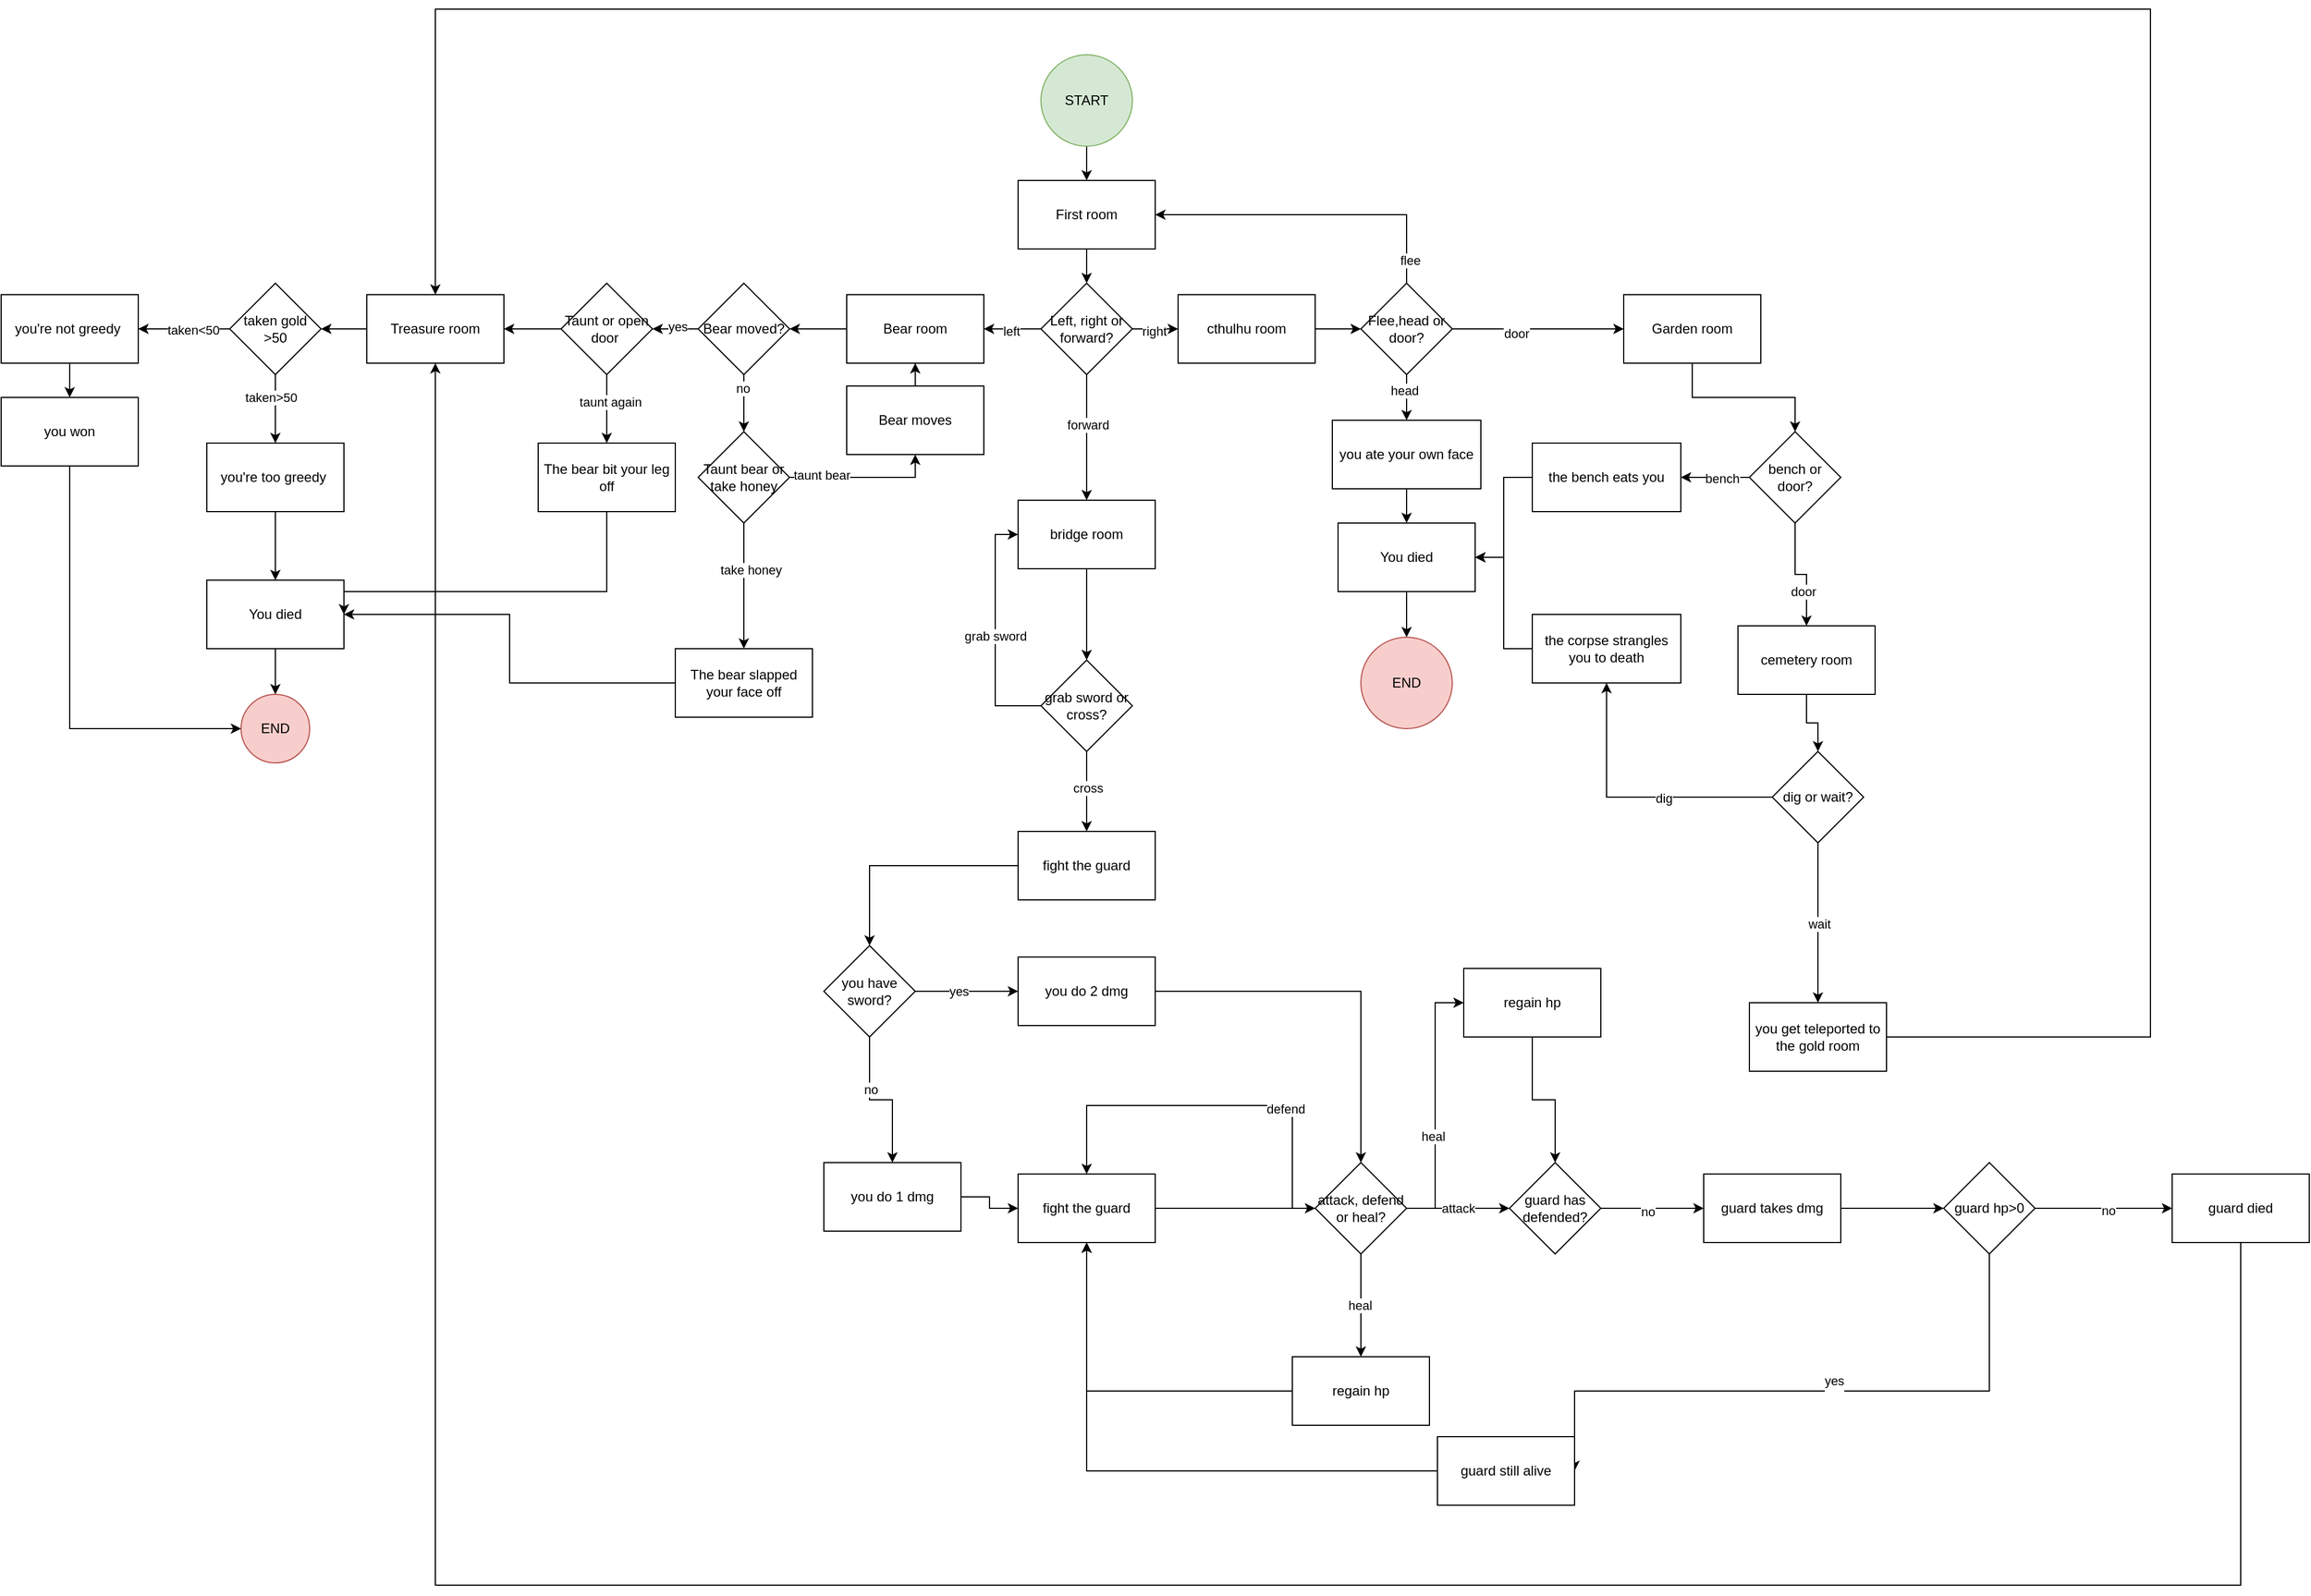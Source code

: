 <mxfile version="24.7.10" pages="2">
  <diagram name="Página-1" id="IPiSCsVuicXZOyVSZkQF">
    <mxGraphModel dx="2491" dy="942" grid="1" gridSize="10" guides="1" tooltips="1" connect="1" arrows="1" fold="1" page="1" pageScale="1" pageWidth="827" pageHeight="1169" math="0" shadow="0">
      <root>
        <mxCell id="0" />
        <mxCell id="1" parent="0" />
        <mxCell id="GqZu_Kpr3Vsi0uJEM66i-24" style="edgeStyle=orthogonalEdgeStyle;rounded=0;orthogonalLoop=1;jettySize=auto;html=1;" parent="1" source="GqZu_Kpr3Vsi0uJEM66i-6" target="GqZu_Kpr3Vsi0uJEM66i-7" edge="1">
          <mxGeometry relative="1" as="geometry" />
        </mxCell>
        <mxCell id="GqZu_Kpr3Vsi0uJEM66i-6" value="First room" style="rounded=0;whiteSpace=wrap;html=1;" parent="1" vertex="1">
          <mxGeometry x="340" y="190" width="120" height="60" as="geometry" />
        </mxCell>
        <mxCell id="Sv04xWt6ebsorAhr8pF0-8" style="edgeStyle=orthogonalEdgeStyle;rounded=0;orthogonalLoop=1;jettySize=auto;html=1;entryX=1;entryY=0.5;entryDx=0;entryDy=0;" parent="1" source="GqZu_Kpr3Vsi0uJEM66i-7" target="GqZu_Kpr3Vsi0uJEM66i-12" edge="1">
          <mxGeometry relative="1" as="geometry" />
        </mxCell>
        <mxCell id="Sv04xWt6ebsorAhr8pF0-9" value="left" style="edgeLabel;html=1;align=center;verticalAlign=middle;resizable=0;points=[];" parent="Sv04xWt6ebsorAhr8pF0-8" vertex="1" connectable="0">
          <mxGeometry x="0.022" y="2" relative="1" as="geometry">
            <mxPoint x="-1" as="offset" />
          </mxGeometry>
        </mxCell>
        <mxCell id="Sv04xWt6ebsorAhr8pF0-10" style="edgeStyle=orthogonalEdgeStyle;rounded=0;orthogonalLoop=1;jettySize=auto;html=1;entryX=0;entryY=0.5;entryDx=0;entryDy=0;" parent="1" source="GqZu_Kpr3Vsi0uJEM66i-7" target="GqZu_Kpr3Vsi0uJEM66i-8" edge="1">
          <mxGeometry relative="1" as="geometry" />
        </mxCell>
        <mxCell id="Sv04xWt6ebsorAhr8pF0-11" value="right" style="edgeLabel;html=1;align=center;verticalAlign=middle;resizable=0;points=[];" parent="Sv04xWt6ebsorAhr8pF0-10" vertex="1" connectable="0">
          <mxGeometry x="-0.033" y="-2" relative="1" as="geometry">
            <mxPoint x="-1" as="offset" />
          </mxGeometry>
        </mxCell>
        <mxCell id="mcAH8xgN1Ncy57Z1CsI_-1" style="edgeStyle=orthogonalEdgeStyle;rounded=0;orthogonalLoop=1;jettySize=auto;html=1;entryX=0.5;entryY=0;entryDx=0;entryDy=0;" edge="1" parent="1" source="GqZu_Kpr3Vsi0uJEM66i-7" target="mcAH8xgN1Ncy57Z1CsI_-2">
          <mxGeometry relative="1" as="geometry">
            <mxPoint x="400" y="470" as="targetPoint" />
          </mxGeometry>
        </mxCell>
        <mxCell id="mcAH8xgN1Ncy57Z1CsI_-3" value="forward" style="edgeLabel;html=1;align=center;verticalAlign=middle;resizable=0;points=[];" vertex="1" connectable="0" parent="mcAH8xgN1Ncy57Z1CsI_-1">
          <mxGeometry x="-0.202" y="1" relative="1" as="geometry">
            <mxPoint as="offset" />
          </mxGeometry>
        </mxCell>
        <mxCell id="GqZu_Kpr3Vsi0uJEM66i-7" value="Left, right or forward?" style="rhombus;whiteSpace=wrap;html=1;" parent="1" vertex="1">
          <mxGeometry x="360" y="280" width="80" height="80" as="geometry" />
        </mxCell>
        <mxCell id="Sv04xWt6ebsorAhr8pF0-12" style="edgeStyle=orthogonalEdgeStyle;rounded=0;orthogonalLoop=1;jettySize=auto;html=1;entryX=0;entryY=0.5;entryDx=0;entryDy=0;" parent="1" source="GqZu_Kpr3Vsi0uJEM66i-8" target="GqZu_Kpr3Vsi0uJEM66i-9" edge="1">
          <mxGeometry relative="1" as="geometry" />
        </mxCell>
        <mxCell id="GqZu_Kpr3Vsi0uJEM66i-8" value="cthulhu room" style="rounded=0;whiteSpace=wrap;html=1;" parent="1" vertex="1">
          <mxGeometry x="480" y="290" width="120" height="60" as="geometry" />
        </mxCell>
        <mxCell id="Sv04xWt6ebsorAhr8pF0-13" style="edgeStyle=orthogonalEdgeStyle;rounded=0;orthogonalLoop=1;jettySize=auto;html=1;entryX=0;entryY=0.5;entryDx=0;entryDy=0;" parent="1" source="GqZu_Kpr3Vsi0uJEM66i-9" target="GqZu_Kpr3Vsi0uJEM66i-22" edge="1">
          <mxGeometry relative="1" as="geometry" />
        </mxCell>
        <mxCell id="Sv04xWt6ebsorAhr8pF0-14" value="head" style="edgeLabel;html=1;align=center;verticalAlign=middle;resizable=0;points=[];" parent="Sv04xWt6ebsorAhr8pF0-13" vertex="1" connectable="0">
          <mxGeometry x="-0.333" y="-2" relative="1" as="geometry">
            <mxPoint as="offset" />
          </mxGeometry>
        </mxCell>
        <mxCell id="Sv04xWt6ebsorAhr8pF0-17" style="edgeStyle=orthogonalEdgeStyle;rounded=0;orthogonalLoop=1;jettySize=auto;html=1;entryX=1;entryY=0.5;entryDx=0;entryDy=0;" parent="1" source="GqZu_Kpr3Vsi0uJEM66i-9" target="GqZu_Kpr3Vsi0uJEM66i-6" edge="1">
          <mxGeometry relative="1" as="geometry">
            <Array as="points">
              <mxPoint x="680" y="220" />
            </Array>
          </mxGeometry>
        </mxCell>
        <mxCell id="Sv04xWt6ebsorAhr8pF0-18" value="flee" style="edgeLabel;html=1;align=center;verticalAlign=middle;resizable=0;points=[];" parent="Sv04xWt6ebsorAhr8pF0-17" vertex="1" connectable="0">
          <mxGeometry x="-0.857" y="-3" relative="1" as="geometry">
            <mxPoint as="offset" />
          </mxGeometry>
        </mxCell>
        <mxCell id="mcAH8xgN1Ncy57Z1CsI_-73" style="edgeStyle=orthogonalEdgeStyle;rounded=0;orthogonalLoop=1;jettySize=auto;html=1;entryX=0;entryY=0.5;entryDx=0;entryDy=0;" edge="1" parent="1" source="GqZu_Kpr3Vsi0uJEM66i-9" target="mcAH8xgN1Ncy57Z1CsI_-75">
          <mxGeometry relative="1" as="geometry">
            <mxPoint x="830" y="320.0" as="targetPoint" />
          </mxGeometry>
        </mxCell>
        <mxCell id="mcAH8xgN1Ncy57Z1CsI_-74" value="door" style="edgeLabel;html=1;align=center;verticalAlign=middle;resizable=0;points=[];" vertex="1" connectable="0" parent="mcAH8xgN1Ncy57Z1CsI_-73">
          <mxGeometry x="-0.255" y="-4" relative="1" as="geometry">
            <mxPoint as="offset" />
          </mxGeometry>
        </mxCell>
        <mxCell id="GqZu_Kpr3Vsi0uJEM66i-9" value="Flee,head or door?" style="rhombus;whiteSpace=wrap;html=1;" parent="1" vertex="1">
          <mxGeometry x="640" y="280" width="80" height="80" as="geometry" />
        </mxCell>
        <mxCell id="Sv04xWt6ebsorAhr8pF0-45" style="edgeStyle=orthogonalEdgeStyle;rounded=0;orthogonalLoop=1;jettySize=auto;html=1;entryX=0.5;entryY=0;entryDx=0;entryDy=0;" parent="1" source="GqZu_Kpr3Vsi0uJEM66i-10" target="GqZu_Kpr3Vsi0uJEM66i-6" edge="1">
          <mxGeometry relative="1" as="geometry" />
        </mxCell>
        <mxCell id="GqZu_Kpr3Vsi0uJEM66i-10" value="START" style="ellipse;whiteSpace=wrap;html=1;aspect=fixed;fillColor=#d5e8d4;strokeColor=#82b366;" parent="1" vertex="1">
          <mxGeometry x="360" y="80" width="80" height="80" as="geometry" />
        </mxCell>
        <mxCell id="GqZu_Kpr3Vsi0uJEM66i-11" value="END" style="ellipse;whiteSpace=wrap;html=1;aspect=fixed;fillColor=#f8cecc;strokeColor=#b85450;" parent="1" vertex="1">
          <mxGeometry x="-340" y="640" width="60" height="60" as="geometry" />
        </mxCell>
        <mxCell id="Sv04xWt6ebsorAhr8pF0-28" style="edgeStyle=orthogonalEdgeStyle;rounded=0;orthogonalLoop=1;jettySize=auto;html=1;entryX=1;entryY=0.5;entryDx=0;entryDy=0;" parent="1" source="GqZu_Kpr3Vsi0uJEM66i-12" target="GqZu_Kpr3Vsi0uJEM66i-13" edge="1">
          <mxGeometry relative="1" as="geometry" />
        </mxCell>
        <mxCell id="GqZu_Kpr3Vsi0uJEM66i-12" value="Bear room" style="rounded=0;whiteSpace=wrap;html=1;" parent="1" vertex="1">
          <mxGeometry x="190" y="290" width="120" height="60" as="geometry" />
        </mxCell>
        <mxCell id="Sv04xWt6ebsorAhr8pF0-19" style="edgeStyle=orthogonalEdgeStyle;rounded=0;orthogonalLoop=1;jettySize=auto;html=1;entryX=0.5;entryY=0;entryDx=0;entryDy=0;" parent="1" source="GqZu_Kpr3Vsi0uJEM66i-13" target="GqZu_Kpr3Vsi0uJEM66i-20" edge="1">
          <mxGeometry relative="1" as="geometry" />
        </mxCell>
        <mxCell id="Sv04xWt6ebsorAhr8pF0-20" value="no" style="edgeLabel;html=1;align=center;verticalAlign=middle;resizable=0;points=[];" parent="Sv04xWt6ebsorAhr8pF0-19" vertex="1" connectable="0">
          <mxGeometry x="-0.533" y="-1" relative="1" as="geometry">
            <mxPoint as="offset" />
          </mxGeometry>
        </mxCell>
        <mxCell id="Sv04xWt6ebsorAhr8pF0-29" style="edgeStyle=orthogonalEdgeStyle;rounded=0;orthogonalLoop=1;jettySize=auto;html=1;entryX=1;entryY=0.5;entryDx=0;entryDy=0;" parent="1" source="GqZu_Kpr3Vsi0uJEM66i-13" target="GqZu_Kpr3Vsi0uJEM66i-25" edge="1">
          <mxGeometry relative="1" as="geometry" />
        </mxCell>
        <mxCell id="Sv04xWt6ebsorAhr8pF0-30" value="yes" style="edgeLabel;html=1;align=center;verticalAlign=middle;resizable=0;points=[];" parent="Sv04xWt6ebsorAhr8pF0-29" vertex="1" connectable="0">
          <mxGeometry x="-0.133" y="-2" relative="1" as="geometry">
            <mxPoint x="-1" as="offset" />
          </mxGeometry>
        </mxCell>
        <mxCell id="GqZu_Kpr3Vsi0uJEM66i-13" value="Bear moved?" style="rhombus;whiteSpace=wrap;html=1;" parent="1" vertex="1">
          <mxGeometry x="60" y="280" width="80" height="80" as="geometry" />
        </mxCell>
        <mxCell id="Sv04xWt6ebsorAhr8pF0-21" style="edgeStyle=orthogonalEdgeStyle;rounded=0;orthogonalLoop=1;jettySize=auto;html=1;entryX=0.5;entryY=1;entryDx=0;entryDy=0;" parent="1" source="GqZu_Kpr3Vsi0uJEM66i-20" target="Sv04xWt6ebsorAhr8pF0-26" edge="1">
          <mxGeometry relative="1" as="geometry">
            <mxPoint x="290" y="440" as="targetPoint" />
          </mxGeometry>
        </mxCell>
        <mxCell id="Sv04xWt6ebsorAhr8pF0-25" value="taunt bear" style="edgeLabel;html=1;align=center;verticalAlign=middle;resizable=0;points=[];" parent="Sv04xWt6ebsorAhr8pF0-21" vertex="1" connectable="0">
          <mxGeometry x="-0.557" y="2" relative="1" as="geometry">
            <mxPoint x="-1" as="offset" />
          </mxGeometry>
        </mxCell>
        <mxCell id="Sv04xWt6ebsorAhr8pF0-23" style="edgeStyle=orthogonalEdgeStyle;rounded=0;orthogonalLoop=1;jettySize=auto;html=1;entryX=0.5;entryY=0;entryDx=0;entryDy=0;" parent="1" source="GqZu_Kpr3Vsi0uJEM66i-20" target="GqZu_Kpr3Vsi0uJEM66i-21" edge="1">
          <mxGeometry relative="1" as="geometry" />
        </mxCell>
        <mxCell id="Sv04xWt6ebsorAhr8pF0-24" value="take honey" style="edgeLabel;html=1;align=center;verticalAlign=middle;resizable=0;points=[];" parent="Sv04xWt6ebsorAhr8pF0-23" vertex="1" connectable="0">
          <mxGeometry x="-0.267" y="6" relative="1" as="geometry">
            <mxPoint as="offset" />
          </mxGeometry>
        </mxCell>
        <mxCell id="GqZu_Kpr3Vsi0uJEM66i-20" value="Taunt bear or take honey" style="rhombus;whiteSpace=wrap;html=1;" parent="1" vertex="1">
          <mxGeometry x="60" y="410" width="80" height="80" as="geometry" />
        </mxCell>
        <mxCell id="Sv04xWt6ebsorAhr8pF0-34" style="edgeStyle=orthogonalEdgeStyle;rounded=0;orthogonalLoop=1;jettySize=auto;html=1;entryX=1;entryY=0.5;entryDx=0;entryDy=0;" parent="1" source="GqZu_Kpr3Vsi0uJEM66i-21" target="Sv04xWt6ebsorAhr8pF0-4" edge="1">
          <mxGeometry relative="1" as="geometry" />
        </mxCell>
        <mxCell id="GqZu_Kpr3Vsi0uJEM66i-21" value="The bear slapped your face off" style="rounded=0;whiteSpace=wrap;html=1;" parent="1" vertex="1">
          <mxGeometry x="40" y="600" width="120" height="60" as="geometry" />
        </mxCell>
        <mxCell id="Sv04xWt6ebsorAhr8pF0-15" style="edgeStyle=orthogonalEdgeStyle;rounded=0;orthogonalLoop=1;jettySize=auto;html=1;entryX=0.5;entryY=0;entryDx=0;entryDy=0;" parent="1" source="GqZu_Kpr3Vsi0uJEM66i-22" target="GqZu_Kpr3Vsi0uJEM66i-23" edge="1">
          <mxGeometry relative="1" as="geometry" />
        </mxCell>
        <mxCell id="GqZu_Kpr3Vsi0uJEM66i-22" value="you ate your own face" style="rounded=0;whiteSpace=wrap;html=1;direction=south;" parent="1" vertex="1">
          <mxGeometry x="615" y="400" width="130" height="60" as="geometry" />
        </mxCell>
        <mxCell id="Sv04xWt6ebsorAhr8pF0-16" style="edgeStyle=orthogonalEdgeStyle;rounded=0;orthogonalLoop=1;jettySize=auto;html=1;entryX=0.5;entryY=0;entryDx=0;entryDy=0;" parent="1" source="GqZu_Kpr3Vsi0uJEM66i-23" target="Sv04xWt6ebsorAhr8pF0-5" edge="1">
          <mxGeometry relative="1" as="geometry" />
        </mxCell>
        <mxCell id="GqZu_Kpr3Vsi0uJEM66i-23" value="You died" style="rounded=0;whiteSpace=wrap;html=1;" parent="1" vertex="1">
          <mxGeometry x="620" y="490" width="120" height="60" as="geometry" />
        </mxCell>
        <mxCell id="Sv04xWt6ebsorAhr8pF0-31" style="edgeStyle=orthogonalEdgeStyle;rounded=0;orthogonalLoop=1;jettySize=auto;html=1;entryX=0.5;entryY=0;entryDx=0;entryDy=0;" parent="1" source="GqZu_Kpr3Vsi0uJEM66i-25" target="Sv04xWt6ebsorAhr8pF0-22" edge="1">
          <mxGeometry relative="1" as="geometry" />
        </mxCell>
        <mxCell id="Sv04xWt6ebsorAhr8pF0-32" value="taunt again" style="edgeLabel;html=1;align=center;verticalAlign=middle;resizable=0;points=[];" parent="Sv04xWt6ebsorAhr8pF0-31" vertex="1" connectable="0">
          <mxGeometry x="-0.222" y="3" relative="1" as="geometry">
            <mxPoint as="offset" />
          </mxGeometry>
        </mxCell>
        <mxCell id="Sv04xWt6ebsorAhr8pF0-36" style="edgeStyle=orthogonalEdgeStyle;rounded=0;orthogonalLoop=1;jettySize=auto;html=1;entryX=1;entryY=0.5;entryDx=0;entryDy=0;" parent="1" source="GqZu_Kpr3Vsi0uJEM66i-25" target="GqZu_Kpr3Vsi0uJEM66i-27" edge="1">
          <mxGeometry relative="1" as="geometry" />
        </mxCell>
        <mxCell id="GqZu_Kpr3Vsi0uJEM66i-25" value="Taunt or open door&amp;nbsp;" style="rhombus;whiteSpace=wrap;html=1;" parent="1" vertex="1">
          <mxGeometry x="-60" y="280" width="80" height="80" as="geometry" />
        </mxCell>
        <mxCell id="Sv04xWt6ebsorAhr8pF0-37" style="edgeStyle=orthogonalEdgeStyle;rounded=0;orthogonalLoop=1;jettySize=auto;html=1;entryX=1;entryY=0.5;entryDx=0;entryDy=0;" parent="1" source="GqZu_Kpr3Vsi0uJEM66i-27" target="Sv04xWt6ebsorAhr8pF0-1" edge="1">
          <mxGeometry relative="1" as="geometry" />
        </mxCell>
        <mxCell id="GqZu_Kpr3Vsi0uJEM66i-27" value="Treasure room" style="rounded=0;whiteSpace=wrap;html=1;" parent="1" vertex="1">
          <mxGeometry x="-230" y="290" width="120" height="60" as="geometry" />
        </mxCell>
        <mxCell id="Sv04xWt6ebsorAhr8pF0-38" style="edgeStyle=orthogonalEdgeStyle;rounded=0;orthogonalLoop=1;jettySize=auto;html=1;entryX=0.5;entryY=0;entryDx=0;entryDy=0;" parent="1" source="Sv04xWt6ebsorAhr8pF0-1" target="Sv04xWt6ebsorAhr8pF0-2" edge="1">
          <mxGeometry relative="1" as="geometry" />
        </mxCell>
        <mxCell id="Sv04xWt6ebsorAhr8pF0-40" value="taken&amp;gt;50" style="edgeLabel;html=1;align=center;verticalAlign=middle;resizable=0;points=[];" parent="Sv04xWt6ebsorAhr8pF0-38" vertex="1" connectable="0">
          <mxGeometry x="-0.329" y="-4" relative="1" as="geometry">
            <mxPoint as="offset" />
          </mxGeometry>
        </mxCell>
        <mxCell id="Sv04xWt6ebsorAhr8pF0-41" style="edgeStyle=orthogonalEdgeStyle;rounded=0;orthogonalLoop=1;jettySize=auto;html=1;entryX=1;entryY=0.5;entryDx=0;entryDy=0;" parent="1" source="Sv04xWt6ebsorAhr8pF0-1" target="Sv04xWt6ebsorAhr8pF0-3" edge="1">
          <mxGeometry relative="1" as="geometry" />
        </mxCell>
        <mxCell id="Sv04xWt6ebsorAhr8pF0-42" value="taken&amp;lt;50" style="edgeLabel;html=1;align=center;verticalAlign=middle;resizable=0;points=[];" parent="Sv04xWt6ebsorAhr8pF0-41" vertex="1" connectable="0">
          <mxGeometry x="-0.2" y="1" relative="1" as="geometry">
            <mxPoint as="offset" />
          </mxGeometry>
        </mxCell>
        <mxCell id="Sv04xWt6ebsorAhr8pF0-1" value="taken gold &amp;gt;50" style="rhombus;whiteSpace=wrap;html=1;" parent="1" vertex="1">
          <mxGeometry x="-350" y="280" width="80" height="80" as="geometry" />
        </mxCell>
        <mxCell id="Sv04xWt6ebsorAhr8pF0-39" style="edgeStyle=orthogonalEdgeStyle;rounded=0;orthogonalLoop=1;jettySize=auto;html=1;entryX=0.5;entryY=0;entryDx=0;entryDy=0;" parent="1" source="Sv04xWt6ebsorAhr8pF0-2" target="Sv04xWt6ebsorAhr8pF0-4" edge="1">
          <mxGeometry relative="1" as="geometry" />
        </mxCell>
        <mxCell id="Sv04xWt6ebsorAhr8pF0-2" value="you&#39;re too greedy&amp;nbsp;" style="rounded=0;whiteSpace=wrap;html=1;" parent="1" vertex="1">
          <mxGeometry x="-370" y="420" width="120" height="60" as="geometry" />
        </mxCell>
        <mxCell id="Sv04xWt6ebsorAhr8pF0-43" style="edgeStyle=orthogonalEdgeStyle;rounded=0;orthogonalLoop=1;jettySize=auto;html=1;entryX=0.5;entryY=0;entryDx=0;entryDy=0;" parent="1" source="Sv04xWt6ebsorAhr8pF0-3" target="Sv04xWt6ebsorAhr8pF0-6" edge="1">
          <mxGeometry relative="1" as="geometry" />
        </mxCell>
        <mxCell id="Sv04xWt6ebsorAhr8pF0-3" value="you&#39;re not greedy&amp;nbsp;" style="rounded=0;whiteSpace=wrap;html=1;" parent="1" vertex="1">
          <mxGeometry x="-550" y="290" width="120" height="60" as="geometry" />
        </mxCell>
        <mxCell id="Sv04xWt6ebsorAhr8pF0-35" style="edgeStyle=orthogonalEdgeStyle;rounded=0;orthogonalLoop=1;jettySize=auto;html=1;" parent="1" source="Sv04xWt6ebsorAhr8pF0-4" target="GqZu_Kpr3Vsi0uJEM66i-11" edge="1">
          <mxGeometry relative="1" as="geometry" />
        </mxCell>
        <mxCell id="Sv04xWt6ebsorAhr8pF0-4" value="You died" style="rounded=0;whiteSpace=wrap;html=1;" parent="1" vertex="1">
          <mxGeometry x="-370" y="540" width="120" height="60" as="geometry" />
        </mxCell>
        <mxCell id="Sv04xWt6ebsorAhr8pF0-5" value="END" style="ellipse;whiteSpace=wrap;html=1;aspect=fixed;fillColor=#f8cecc;strokeColor=#b85450;" parent="1" vertex="1">
          <mxGeometry x="640" y="590" width="80" height="80" as="geometry" />
        </mxCell>
        <mxCell id="Sv04xWt6ebsorAhr8pF0-44" style="edgeStyle=orthogonalEdgeStyle;rounded=0;orthogonalLoop=1;jettySize=auto;html=1;entryX=0;entryY=0.5;entryDx=0;entryDy=0;" parent="1" source="Sv04xWt6ebsorAhr8pF0-6" target="GqZu_Kpr3Vsi0uJEM66i-11" edge="1">
          <mxGeometry relative="1" as="geometry">
            <Array as="points">
              <mxPoint x="-490" y="670" />
            </Array>
          </mxGeometry>
        </mxCell>
        <mxCell id="Sv04xWt6ebsorAhr8pF0-6" value="you won" style="rounded=0;whiteSpace=wrap;html=1;" parent="1" vertex="1">
          <mxGeometry x="-550" y="380" width="120" height="60" as="geometry" />
        </mxCell>
        <mxCell id="Sv04xWt6ebsorAhr8pF0-33" style="edgeStyle=orthogonalEdgeStyle;rounded=0;orthogonalLoop=1;jettySize=auto;html=1;entryX=1;entryY=0.5;entryDx=0;entryDy=0;" parent="1" source="Sv04xWt6ebsorAhr8pF0-22" target="Sv04xWt6ebsorAhr8pF0-4" edge="1">
          <mxGeometry relative="1" as="geometry">
            <Array as="points">
              <mxPoint x="-20" y="550" />
            </Array>
          </mxGeometry>
        </mxCell>
        <mxCell id="Sv04xWt6ebsorAhr8pF0-22" value="The bear bit your leg off" style="rounded=0;whiteSpace=wrap;html=1;" parent="1" vertex="1">
          <mxGeometry x="-80" y="420" width="120" height="60" as="geometry" />
        </mxCell>
        <mxCell id="Sv04xWt6ebsorAhr8pF0-27" style="edgeStyle=orthogonalEdgeStyle;rounded=0;orthogonalLoop=1;jettySize=auto;html=1;entryX=0.5;entryY=1;entryDx=0;entryDy=0;" parent="1" source="Sv04xWt6ebsorAhr8pF0-26" target="GqZu_Kpr3Vsi0uJEM66i-12" edge="1">
          <mxGeometry relative="1" as="geometry" />
        </mxCell>
        <mxCell id="Sv04xWt6ebsorAhr8pF0-26" value="Bear moves" style="rounded=0;whiteSpace=wrap;html=1;" parent="1" vertex="1">
          <mxGeometry x="190" y="370" width="120" height="60" as="geometry" />
        </mxCell>
        <mxCell id="mcAH8xgN1Ncy57Z1CsI_-12" style="edgeStyle=orthogonalEdgeStyle;rounded=0;orthogonalLoop=1;jettySize=auto;html=1;entryX=0.5;entryY=0;entryDx=0;entryDy=0;" edge="1" parent="1" source="mcAH8xgN1Ncy57Z1CsI_-2" target="mcAH8xgN1Ncy57Z1CsI_-11">
          <mxGeometry relative="1" as="geometry" />
        </mxCell>
        <mxCell id="mcAH8xgN1Ncy57Z1CsI_-2" value="bridge room" style="rounded=0;whiteSpace=wrap;html=1;" vertex="1" parent="1">
          <mxGeometry x="340" y="470" width="120" height="60" as="geometry" />
        </mxCell>
        <mxCell id="mcAH8xgN1Ncy57Z1CsI_-16" style="edgeStyle=orthogonalEdgeStyle;rounded=0;orthogonalLoop=1;jettySize=auto;html=1;entryX=0.5;entryY=0;entryDx=0;entryDy=0;" edge="1" parent="1" source="mcAH8xgN1Ncy57Z1CsI_-8" target="mcAH8xgN1Ncy57Z1CsI_-15">
          <mxGeometry relative="1" as="geometry" />
        </mxCell>
        <mxCell id="mcAH8xgN1Ncy57Z1CsI_-8" value="fight the guard" style="rounded=0;whiteSpace=wrap;html=1;" vertex="1" parent="1">
          <mxGeometry x="340" y="760" width="120" height="60" as="geometry" />
        </mxCell>
        <mxCell id="mcAH8xgN1Ncy57Z1CsI_-13" style="edgeStyle=orthogonalEdgeStyle;rounded=0;orthogonalLoop=1;jettySize=auto;html=1;" edge="1" parent="1" source="mcAH8xgN1Ncy57Z1CsI_-11" target="mcAH8xgN1Ncy57Z1CsI_-8">
          <mxGeometry relative="1" as="geometry" />
        </mxCell>
        <mxCell id="mcAH8xgN1Ncy57Z1CsI_-14" value="cross" style="edgeLabel;html=1;align=center;verticalAlign=middle;resizable=0;points=[];" vertex="1" connectable="0" parent="mcAH8xgN1Ncy57Z1CsI_-13">
          <mxGeometry x="-0.106" y="1" relative="1" as="geometry">
            <mxPoint as="offset" />
          </mxGeometry>
        </mxCell>
        <mxCell id="mcAH8xgN1Ncy57Z1CsI_-23" style="edgeStyle=orthogonalEdgeStyle;rounded=0;orthogonalLoop=1;jettySize=auto;html=1;entryX=0;entryY=0.5;entryDx=0;entryDy=0;" edge="1" parent="1" source="mcAH8xgN1Ncy57Z1CsI_-11" target="mcAH8xgN1Ncy57Z1CsI_-2">
          <mxGeometry relative="1" as="geometry">
            <mxPoint x="300" y="650" as="targetPoint" />
            <Array as="points">
              <mxPoint x="320" y="650" />
              <mxPoint x="320" y="500" />
            </Array>
          </mxGeometry>
        </mxCell>
        <mxCell id="mcAH8xgN1Ncy57Z1CsI_-36" value="grab sword" style="edgeLabel;html=1;align=center;verticalAlign=middle;resizable=0;points=[];" vertex="1" connectable="0" parent="mcAH8xgN1Ncy57Z1CsI_-23">
          <mxGeometry x="-0.033" relative="1" as="geometry">
            <mxPoint as="offset" />
          </mxGeometry>
        </mxCell>
        <mxCell id="mcAH8xgN1Ncy57Z1CsI_-11" value="grab sword or cross?" style="rhombus;whiteSpace=wrap;html=1;" vertex="1" parent="1">
          <mxGeometry x="360" y="610" width="80" height="80" as="geometry" />
        </mxCell>
        <mxCell id="mcAH8xgN1Ncy57Z1CsI_-17" style="edgeStyle=orthogonalEdgeStyle;rounded=0;orthogonalLoop=1;jettySize=auto;html=1;entryX=0.5;entryY=0;entryDx=0;entryDy=0;" edge="1" parent="1" source="mcAH8xgN1Ncy57Z1CsI_-15" target="mcAH8xgN1Ncy57Z1CsI_-19">
          <mxGeometry relative="1" as="geometry">
            <mxPoint x="400" y="1040" as="targetPoint" />
          </mxGeometry>
        </mxCell>
        <mxCell id="mcAH8xgN1Ncy57Z1CsI_-18" value="no" style="edgeLabel;html=1;align=center;verticalAlign=middle;resizable=0;points=[];" vertex="1" connectable="0" parent="mcAH8xgN1Ncy57Z1CsI_-17">
          <mxGeometry x="-0.294" y="1" relative="1" as="geometry">
            <mxPoint as="offset" />
          </mxGeometry>
        </mxCell>
        <mxCell id="mcAH8xgN1Ncy57Z1CsI_-25" style="edgeStyle=orthogonalEdgeStyle;rounded=0;orthogonalLoop=1;jettySize=auto;html=1;entryX=0;entryY=0.5;entryDx=0;entryDy=0;" edge="1" parent="1" source="mcAH8xgN1Ncy57Z1CsI_-15" target="mcAH8xgN1Ncy57Z1CsI_-27">
          <mxGeometry relative="1" as="geometry">
            <mxPoint x="530" y="920" as="targetPoint" />
          </mxGeometry>
        </mxCell>
        <mxCell id="mcAH8xgN1Ncy57Z1CsI_-26" value="yes" style="edgeLabel;html=1;align=center;verticalAlign=middle;resizable=0;points=[];" vertex="1" connectable="0" parent="mcAH8xgN1Ncy57Z1CsI_-25">
          <mxGeometry x="-0.153" relative="1" as="geometry">
            <mxPoint as="offset" />
          </mxGeometry>
        </mxCell>
        <mxCell id="mcAH8xgN1Ncy57Z1CsI_-15" value="you have sword?" style="rhombus;whiteSpace=wrap;html=1;" vertex="1" parent="1">
          <mxGeometry x="170" y="860" width="80" height="80" as="geometry" />
        </mxCell>
        <mxCell id="mcAH8xgN1Ncy57Z1CsI_-22" style="edgeStyle=orthogonalEdgeStyle;rounded=0;orthogonalLoop=1;jettySize=auto;html=1;entryX=0;entryY=0.5;entryDx=0;entryDy=0;" edge="1" parent="1" source="mcAH8xgN1Ncy57Z1CsI_-19" target="mcAH8xgN1Ncy57Z1CsI_-67">
          <mxGeometry relative="1" as="geometry">
            <mxPoint x="520" y="1090" as="targetPoint" />
          </mxGeometry>
        </mxCell>
        <mxCell id="mcAH8xgN1Ncy57Z1CsI_-19" value="you do 1 dmg" style="rounded=0;whiteSpace=wrap;html=1;" vertex="1" parent="1">
          <mxGeometry x="170" y="1050" width="120" height="60" as="geometry" />
        </mxCell>
        <mxCell id="mcAH8xgN1Ncy57Z1CsI_-28" style="edgeStyle=orthogonalEdgeStyle;rounded=0;orthogonalLoop=1;jettySize=auto;html=1;entryX=0.5;entryY=0;entryDx=0;entryDy=0;" edge="1" parent="1" source="mcAH8xgN1Ncy57Z1CsI_-27" target="mcAH8xgN1Ncy57Z1CsI_-35">
          <mxGeometry relative="1" as="geometry">
            <mxPoint x="566.8" y="1061.26" as="targetPoint" />
          </mxGeometry>
        </mxCell>
        <mxCell id="mcAH8xgN1Ncy57Z1CsI_-27" value="you do 2 dmg" style="rounded=0;whiteSpace=wrap;html=1;" vertex="1" parent="1">
          <mxGeometry x="340" y="870" width="120" height="60" as="geometry" />
        </mxCell>
        <mxCell id="mcAH8xgN1Ncy57Z1CsI_-38" style="edgeStyle=orthogonalEdgeStyle;rounded=0;orthogonalLoop=1;jettySize=auto;html=1;entryX=0;entryY=0.5;entryDx=0;entryDy=0;" edge="1" parent="1" source="mcAH8xgN1Ncy57Z1CsI_-35" target="mcAH8xgN1Ncy57Z1CsI_-42">
          <mxGeometry relative="1" as="geometry">
            <mxPoint x="750" y="1090" as="targetPoint" />
          </mxGeometry>
        </mxCell>
        <mxCell id="mcAH8xgN1Ncy57Z1CsI_-39" value="attack" style="edgeLabel;html=1;align=center;verticalAlign=middle;resizable=0;points=[];" vertex="1" connectable="0" parent="mcAH8xgN1Ncy57Z1CsI_-38">
          <mxGeometry x="0.002" relative="1" as="geometry">
            <mxPoint as="offset" />
          </mxGeometry>
        </mxCell>
        <mxCell id="mcAH8xgN1Ncy57Z1CsI_-65" style="edgeStyle=orthogonalEdgeStyle;rounded=0;orthogonalLoop=1;jettySize=auto;html=1;entryX=0;entryY=0.5;entryDx=0;entryDy=0;" edge="1" parent="1" source="mcAH8xgN1Ncy57Z1CsI_-35" target="mcAH8xgN1Ncy57Z1CsI_-64">
          <mxGeometry relative="1" as="geometry" />
        </mxCell>
        <mxCell id="mcAH8xgN1Ncy57Z1CsI_-102" value="heal" style="edgeLabel;html=1;align=center;verticalAlign=middle;resizable=0;points=[];" vertex="1" connectable="0" parent="mcAH8xgN1Ncy57Z1CsI_-65">
          <mxGeometry x="-0.222" y="2" relative="1" as="geometry">
            <mxPoint y="1" as="offset" />
          </mxGeometry>
        </mxCell>
        <mxCell id="mcAH8xgN1Ncy57Z1CsI_-69" style="edgeStyle=orthogonalEdgeStyle;rounded=0;orthogonalLoop=1;jettySize=auto;html=1;entryX=0.5;entryY=0;entryDx=0;entryDy=0;" edge="1" parent="1" source="mcAH8xgN1Ncy57Z1CsI_-35" target="mcAH8xgN1Ncy57Z1CsI_-71">
          <mxGeometry relative="1" as="geometry">
            <mxPoint x="640" y="1210" as="targetPoint" />
          </mxGeometry>
        </mxCell>
        <mxCell id="mcAH8xgN1Ncy57Z1CsI_-70" value="heal" style="edgeLabel;html=1;align=center;verticalAlign=middle;resizable=0;points=[];" vertex="1" connectable="0" parent="mcAH8xgN1Ncy57Z1CsI_-69">
          <mxGeometry x="-0.011" relative="1" as="geometry">
            <mxPoint x="-1" as="offset" />
          </mxGeometry>
        </mxCell>
        <mxCell id="mcAH8xgN1Ncy57Z1CsI_-35" value="attack, defend or heal?" style="rhombus;whiteSpace=wrap;html=1;" vertex="1" parent="1">
          <mxGeometry x="600" y="1050" width="80" height="80" as="geometry" />
        </mxCell>
        <mxCell id="mcAH8xgN1Ncy57Z1CsI_-45" style="edgeStyle=orthogonalEdgeStyle;rounded=0;orthogonalLoop=1;jettySize=auto;html=1;entryX=0;entryY=0.5;entryDx=0;entryDy=0;" edge="1" parent="1" source="mcAH8xgN1Ncy57Z1CsI_-42" target="mcAH8xgN1Ncy57Z1CsI_-47">
          <mxGeometry relative="1" as="geometry">
            <mxPoint x="980" y="1090" as="targetPoint" />
            <Array as="points" />
          </mxGeometry>
        </mxCell>
        <mxCell id="mcAH8xgN1Ncy57Z1CsI_-48" value="no" style="edgeLabel;html=1;align=center;verticalAlign=middle;resizable=0;points=[];" vertex="1" connectable="0" parent="mcAH8xgN1Ncy57Z1CsI_-45">
          <mxGeometry x="-0.086" y="-3" relative="1" as="geometry">
            <mxPoint as="offset" />
          </mxGeometry>
        </mxCell>
        <mxCell id="mcAH8xgN1Ncy57Z1CsI_-42" value="guard has defended?" style="rhombus;whiteSpace=wrap;html=1;" vertex="1" parent="1">
          <mxGeometry x="770" y="1050" width="80" height="80" as="geometry" />
        </mxCell>
        <mxCell id="mcAH8xgN1Ncy57Z1CsI_-49" style="edgeStyle=orthogonalEdgeStyle;rounded=0;orthogonalLoop=1;jettySize=auto;html=1;" edge="1" parent="1" source="mcAH8xgN1Ncy57Z1CsI_-47" target="mcAH8xgN1Ncy57Z1CsI_-50">
          <mxGeometry relative="1" as="geometry">
            <mxPoint x="1150" y="1090" as="targetPoint" />
          </mxGeometry>
        </mxCell>
        <mxCell id="mcAH8xgN1Ncy57Z1CsI_-47" value="guard takes dmg" style="rounded=0;whiteSpace=wrap;html=1;" vertex="1" parent="1">
          <mxGeometry x="940" y="1060" width="120" height="60" as="geometry" />
        </mxCell>
        <mxCell id="mcAH8xgN1Ncy57Z1CsI_-51" style="edgeStyle=orthogonalEdgeStyle;rounded=0;orthogonalLoop=1;jettySize=auto;html=1;entryX=0.5;entryY=1;entryDx=0;entryDy=0;" edge="1" parent="1" source="mcAH8xgN1Ncy57Z1CsI_-54" target="mcAH8xgN1Ncy57Z1CsI_-67">
          <mxGeometry relative="1" as="geometry">
            <Array as="points" />
          </mxGeometry>
        </mxCell>
        <mxCell id="mcAH8xgN1Ncy57Z1CsI_-53" style="edgeStyle=orthogonalEdgeStyle;rounded=0;orthogonalLoop=1;jettySize=auto;html=1;entryX=0;entryY=0.5;entryDx=0;entryDy=0;" edge="1" parent="1" source="mcAH8xgN1Ncy57Z1CsI_-50" target="mcAH8xgN1Ncy57Z1CsI_-58">
          <mxGeometry relative="1" as="geometry">
            <mxPoint x="1300" y="1090" as="targetPoint" />
          </mxGeometry>
        </mxCell>
        <mxCell id="mcAH8xgN1Ncy57Z1CsI_-57" value="no" style="edgeLabel;html=1;align=center;verticalAlign=middle;resizable=0;points=[];" vertex="1" connectable="0" parent="mcAH8xgN1Ncy57Z1CsI_-53">
          <mxGeometry x="0.058" y="-2" relative="1" as="geometry">
            <mxPoint as="offset" />
          </mxGeometry>
        </mxCell>
        <mxCell id="mcAH8xgN1Ncy57Z1CsI_-50" value="guard hp&amp;gt;0" style="rhombus;whiteSpace=wrap;html=1;" vertex="1" parent="1">
          <mxGeometry x="1150" y="1050" width="80" height="80" as="geometry" />
        </mxCell>
        <mxCell id="mcAH8xgN1Ncy57Z1CsI_-55" value="" style="edgeStyle=orthogonalEdgeStyle;rounded=0;orthogonalLoop=1;jettySize=auto;html=1;entryX=1;entryY=0.5;entryDx=0;entryDy=0;" edge="1" parent="1" source="mcAH8xgN1Ncy57Z1CsI_-50" target="mcAH8xgN1Ncy57Z1CsI_-54">
          <mxGeometry relative="1" as="geometry">
            <mxPoint x="1190" y="1130" as="sourcePoint" />
            <mxPoint x="640" y="1130" as="targetPoint" />
            <Array as="points">
              <mxPoint x="1190" y="1250" />
            </Array>
          </mxGeometry>
        </mxCell>
        <mxCell id="mcAH8xgN1Ncy57Z1CsI_-56" value="yes&lt;div&gt;&lt;br&gt;&lt;/div&gt;" style="edgeLabel;html=1;align=center;verticalAlign=middle;resizable=0;points=[];" vertex="1" connectable="0" parent="mcAH8xgN1Ncy57Z1CsI_-55">
          <mxGeometry x="-0.075" y="-2" relative="1" as="geometry">
            <mxPoint as="offset" />
          </mxGeometry>
        </mxCell>
        <mxCell id="mcAH8xgN1Ncy57Z1CsI_-54" value="guard still alive" style="rounded=0;whiteSpace=wrap;html=1;" vertex="1" parent="1">
          <mxGeometry x="707" y="1290" width="120" height="60" as="geometry" />
        </mxCell>
        <mxCell id="mcAH8xgN1Ncy57Z1CsI_-59" style="edgeStyle=orthogonalEdgeStyle;rounded=0;orthogonalLoop=1;jettySize=auto;html=1;entryX=0.5;entryY=1;entryDx=0;entryDy=0;" edge="1" parent="1" source="mcAH8xgN1Ncy57Z1CsI_-58" target="GqZu_Kpr3Vsi0uJEM66i-27">
          <mxGeometry relative="1" as="geometry">
            <Array as="points">
              <mxPoint x="1410" y="1420" />
              <mxPoint x="-170" y="1420" />
            </Array>
          </mxGeometry>
        </mxCell>
        <mxCell id="mcAH8xgN1Ncy57Z1CsI_-58" value="guard died" style="rounded=0;whiteSpace=wrap;html=1;" vertex="1" parent="1">
          <mxGeometry x="1350" y="1060" width="120" height="60" as="geometry" />
        </mxCell>
        <mxCell id="mcAH8xgN1Ncy57Z1CsI_-62" style="edgeStyle=orthogonalEdgeStyle;rounded=0;orthogonalLoop=1;jettySize=auto;html=1;entryX=0.5;entryY=0;entryDx=0;entryDy=0;" edge="1" parent="1" source="mcAH8xgN1Ncy57Z1CsI_-35" target="mcAH8xgN1Ncy57Z1CsI_-67">
          <mxGeometry relative="1" as="geometry">
            <Array as="points">
              <mxPoint x="580" y="1090" />
              <mxPoint x="580" y="1000" />
              <mxPoint x="400" y="1000" />
            </Array>
          </mxGeometry>
        </mxCell>
        <mxCell id="mcAH8xgN1Ncy57Z1CsI_-63" value="defend" style="edgeLabel;html=1;align=center;verticalAlign=middle;resizable=0;points=[];" vertex="1" connectable="0" parent="mcAH8xgN1Ncy57Z1CsI_-62">
          <mxGeometry x="-0.337" y="3" relative="1" as="geometry">
            <mxPoint as="offset" />
          </mxGeometry>
        </mxCell>
        <mxCell id="mcAH8xgN1Ncy57Z1CsI_-66" style="edgeStyle=orthogonalEdgeStyle;rounded=0;orthogonalLoop=1;jettySize=auto;html=1;entryX=0.5;entryY=0;entryDx=0;entryDy=0;" edge="1" parent="1" source="mcAH8xgN1Ncy57Z1CsI_-64" target="mcAH8xgN1Ncy57Z1CsI_-42">
          <mxGeometry relative="1" as="geometry">
            <mxPoint x="840" y="1020" as="targetPoint" />
          </mxGeometry>
        </mxCell>
        <mxCell id="mcAH8xgN1Ncy57Z1CsI_-64" value="regain hp" style="rounded=0;whiteSpace=wrap;html=1;" vertex="1" parent="1">
          <mxGeometry x="730" y="880" width="120" height="60" as="geometry" />
        </mxCell>
        <mxCell id="mcAH8xgN1Ncy57Z1CsI_-68" style="edgeStyle=orthogonalEdgeStyle;rounded=0;orthogonalLoop=1;jettySize=auto;html=1;entryX=0;entryY=0.5;entryDx=0;entryDy=0;" edge="1" parent="1" source="mcAH8xgN1Ncy57Z1CsI_-67" target="mcAH8xgN1Ncy57Z1CsI_-35">
          <mxGeometry relative="1" as="geometry" />
        </mxCell>
        <mxCell id="mcAH8xgN1Ncy57Z1CsI_-67" value="fight the guard" style="rounded=0;whiteSpace=wrap;html=1;" vertex="1" parent="1">
          <mxGeometry x="340" y="1060" width="120" height="60" as="geometry" />
        </mxCell>
        <mxCell id="mcAH8xgN1Ncy57Z1CsI_-72" style="edgeStyle=orthogonalEdgeStyle;rounded=0;orthogonalLoop=1;jettySize=auto;html=1;entryX=0.5;entryY=1;entryDx=0;entryDy=0;" edge="1" parent="1" source="mcAH8xgN1Ncy57Z1CsI_-71" target="mcAH8xgN1Ncy57Z1CsI_-67">
          <mxGeometry relative="1" as="geometry">
            <Array as="points">
              <mxPoint x="400" y="1250" />
            </Array>
          </mxGeometry>
        </mxCell>
        <mxCell id="mcAH8xgN1Ncy57Z1CsI_-71" value="regain hp" style="rounded=0;whiteSpace=wrap;html=1;" vertex="1" parent="1">
          <mxGeometry x="580" y="1220" width="120" height="60" as="geometry" />
        </mxCell>
        <mxCell id="mcAH8xgN1Ncy57Z1CsI_-77" style="edgeStyle=orthogonalEdgeStyle;rounded=0;orthogonalLoop=1;jettySize=auto;html=1;entryX=0.5;entryY=0;entryDx=0;entryDy=0;" edge="1" parent="1" source="mcAH8xgN1Ncy57Z1CsI_-75" target="mcAH8xgN1Ncy57Z1CsI_-76">
          <mxGeometry relative="1" as="geometry" />
        </mxCell>
        <mxCell id="mcAH8xgN1Ncy57Z1CsI_-75" value="Garden room" style="rounded=0;whiteSpace=wrap;html=1;" vertex="1" parent="1">
          <mxGeometry x="870" y="290" width="120" height="60" as="geometry" />
        </mxCell>
        <mxCell id="mcAH8xgN1Ncy57Z1CsI_-80" style="edgeStyle=orthogonalEdgeStyle;rounded=0;orthogonalLoop=1;jettySize=auto;html=1;entryX=0.5;entryY=0;entryDx=0;entryDy=0;" edge="1" parent="1" source="mcAH8xgN1Ncy57Z1CsI_-76" target="mcAH8xgN1Ncy57Z1CsI_-82">
          <mxGeometry relative="1" as="geometry">
            <mxPoint x="950" y="550" as="targetPoint" />
          </mxGeometry>
        </mxCell>
        <mxCell id="mcAH8xgN1Ncy57Z1CsI_-81" value="door" style="edgeLabel;html=1;align=center;verticalAlign=middle;resizable=0;points=[];" vertex="1" connectable="0" parent="mcAH8xgN1Ncy57Z1CsI_-80">
          <mxGeometry x="0.389" y="-3" relative="1" as="geometry">
            <mxPoint as="offset" />
          </mxGeometry>
        </mxCell>
        <mxCell id="mcAH8xgN1Ncy57Z1CsI_-87" style="edgeStyle=orthogonalEdgeStyle;rounded=0;orthogonalLoop=1;jettySize=auto;html=1;entryX=0.5;entryY=0;entryDx=0;entryDy=0;" edge="1" parent="1" source="mcAH8xgN1Ncy57Z1CsI_-76" target="mcAH8xgN1Ncy57Z1CsI_-86">
          <mxGeometry relative="1" as="geometry" />
        </mxCell>
        <mxCell id="mcAH8xgN1Ncy57Z1CsI_-88" value="bench" style="edgeLabel;html=1;align=center;verticalAlign=middle;resizable=0;points=[];" vertex="1" connectable="0" parent="mcAH8xgN1Ncy57Z1CsI_-87">
          <mxGeometry x="-0.181" y="1" relative="1" as="geometry">
            <mxPoint as="offset" />
          </mxGeometry>
        </mxCell>
        <mxCell id="mcAH8xgN1Ncy57Z1CsI_-76" value="bench or door?" style="rhombus;whiteSpace=wrap;html=1;" vertex="1" parent="1">
          <mxGeometry x="980" y="410" width="80" height="80" as="geometry" />
        </mxCell>
        <mxCell id="mcAH8xgN1Ncy57Z1CsI_-96" style="edgeStyle=orthogonalEdgeStyle;rounded=0;orthogonalLoop=1;jettySize=auto;html=1;entryX=0.5;entryY=0;entryDx=0;entryDy=0;" edge="1" parent="1" source="mcAH8xgN1Ncy57Z1CsI_-82" target="mcAH8xgN1Ncy57Z1CsI_-83">
          <mxGeometry relative="1" as="geometry" />
        </mxCell>
        <mxCell id="mcAH8xgN1Ncy57Z1CsI_-82" value="cemetery room" style="rounded=0;whiteSpace=wrap;html=1;" vertex="1" parent="1">
          <mxGeometry x="970" y="580" width="120" height="60" as="geometry" />
        </mxCell>
        <mxCell id="mcAH8xgN1Ncy57Z1CsI_-93" style="edgeStyle=orthogonalEdgeStyle;rounded=0;orthogonalLoop=1;jettySize=auto;html=1;entryX=1;entryY=0.5;entryDx=0;entryDy=0;" edge="1" parent="1" source="mcAH8xgN1Ncy57Z1CsI_-83" target="mcAH8xgN1Ncy57Z1CsI_-91">
          <mxGeometry relative="1" as="geometry" />
        </mxCell>
        <mxCell id="mcAH8xgN1Ncy57Z1CsI_-94" value="dig" style="edgeLabel;html=1;align=center;verticalAlign=middle;resizable=0;points=[];" vertex="1" connectable="0" parent="mcAH8xgN1Ncy57Z1CsI_-93">
          <mxGeometry x="-0.225" y="1" relative="1" as="geometry">
            <mxPoint as="offset" />
          </mxGeometry>
        </mxCell>
        <mxCell id="mcAH8xgN1Ncy57Z1CsI_-97" style="edgeStyle=orthogonalEdgeStyle;rounded=0;orthogonalLoop=1;jettySize=auto;html=1;entryX=0.5;entryY=0;entryDx=0;entryDy=0;" edge="1" parent="1" source="mcAH8xgN1Ncy57Z1CsI_-83" target="mcAH8xgN1Ncy57Z1CsI_-99">
          <mxGeometry relative="1" as="geometry">
            <mxPoint x="1040" y="890" as="targetPoint" />
          </mxGeometry>
        </mxCell>
        <mxCell id="mcAH8xgN1Ncy57Z1CsI_-98" value="wait" style="edgeLabel;html=1;align=center;verticalAlign=middle;resizable=0;points=[];" vertex="1" connectable="0" parent="mcAH8xgN1Ncy57Z1CsI_-97">
          <mxGeometry x="0.004" y="1" relative="1" as="geometry">
            <mxPoint as="offset" />
          </mxGeometry>
        </mxCell>
        <mxCell id="mcAH8xgN1Ncy57Z1CsI_-83" value="dig or wait?" style="rhombus;whiteSpace=wrap;html=1;" vertex="1" parent="1">
          <mxGeometry x="1000" y="690" width="80" height="80" as="geometry" />
        </mxCell>
        <mxCell id="mcAH8xgN1Ncy57Z1CsI_-89" style="edgeStyle=orthogonalEdgeStyle;rounded=0;orthogonalLoop=1;jettySize=auto;html=1;entryX=1;entryY=0.5;entryDx=0;entryDy=0;" edge="1" parent="1" source="mcAH8xgN1Ncy57Z1CsI_-86" target="GqZu_Kpr3Vsi0uJEM66i-23">
          <mxGeometry relative="1" as="geometry" />
        </mxCell>
        <mxCell id="mcAH8xgN1Ncy57Z1CsI_-86" value="the bench eats you" style="rounded=0;whiteSpace=wrap;html=1;direction=south;" vertex="1" parent="1">
          <mxGeometry x="790" y="420" width="130" height="60" as="geometry" />
        </mxCell>
        <mxCell id="mcAH8xgN1Ncy57Z1CsI_-95" style="edgeStyle=orthogonalEdgeStyle;rounded=0;orthogonalLoop=1;jettySize=auto;html=1;entryX=1;entryY=0.5;entryDx=0;entryDy=0;" edge="1" parent="1" source="mcAH8xgN1Ncy57Z1CsI_-91" target="GqZu_Kpr3Vsi0uJEM66i-23">
          <mxGeometry relative="1" as="geometry" />
        </mxCell>
        <mxCell id="mcAH8xgN1Ncy57Z1CsI_-91" value="the corpse strangles you to death" style="rounded=0;whiteSpace=wrap;html=1;direction=south;" vertex="1" parent="1">
          <mxGeometry x="790" y="570" width="130" height="60" as="geometry" />
        </mxCell>
        <mxCell id="mcAH8xgN1Ncy57Z1CsI_-100" style="edgeStyle=orthogonalEdgeStyle;rounded=0;orthogonalLoop=1;jettySize=auto;html=1;entryX=0.5;entryY=0;entryDx=0;entryDy=0;" edge="1" parent="1" source="mcAH8xgN1Ncy57Z1CsI_-99" target="GqZu_Kpr3Vsi0uJEM66i-27">
          <mxGeometry relative="1" as="geometry">
            <mxPoint x="1330" y="30" as="targetPoint" />
            <Array as="points">
              <mxPoint x="1331" y="940" />
              <mxPoint x="1331" y="40" />
              <mxPoint x="-170" y="40" />
            </Array>
          </mxGeometry>
        </mxCell>
        <mxCell id="mcAH8xgN1Ncy57Z1CsI_-99" value="you get teleported to the gold room" style="rounded=0;whiteSpace=wrap;html=1;" vertex="1" parent="1">
          <mxGeometry x="980" y="910" width="120" height="60" as="geometry" />
        </mxCell>
      </root>
    </mxGraphModel>
  </diagram>
  <diagram id="dBUnhE83UuqJOEFwpkqp" name="Página-2">
    <mxGraphModel dx="832" dy="471" grid="1" gridSize="10" guides="1" tooltips="1" connect="1" arrows="1" fold="1" page="1" pageScale="1" pageWidth="827" pageHeight="1169" math="0" shadow="0">
      <root>
        <mxCell id="0" />
        <mxCell id="1" parent="0" />
      </root>
    </mxGraphModel>
  </diagram>
</mxfile>
